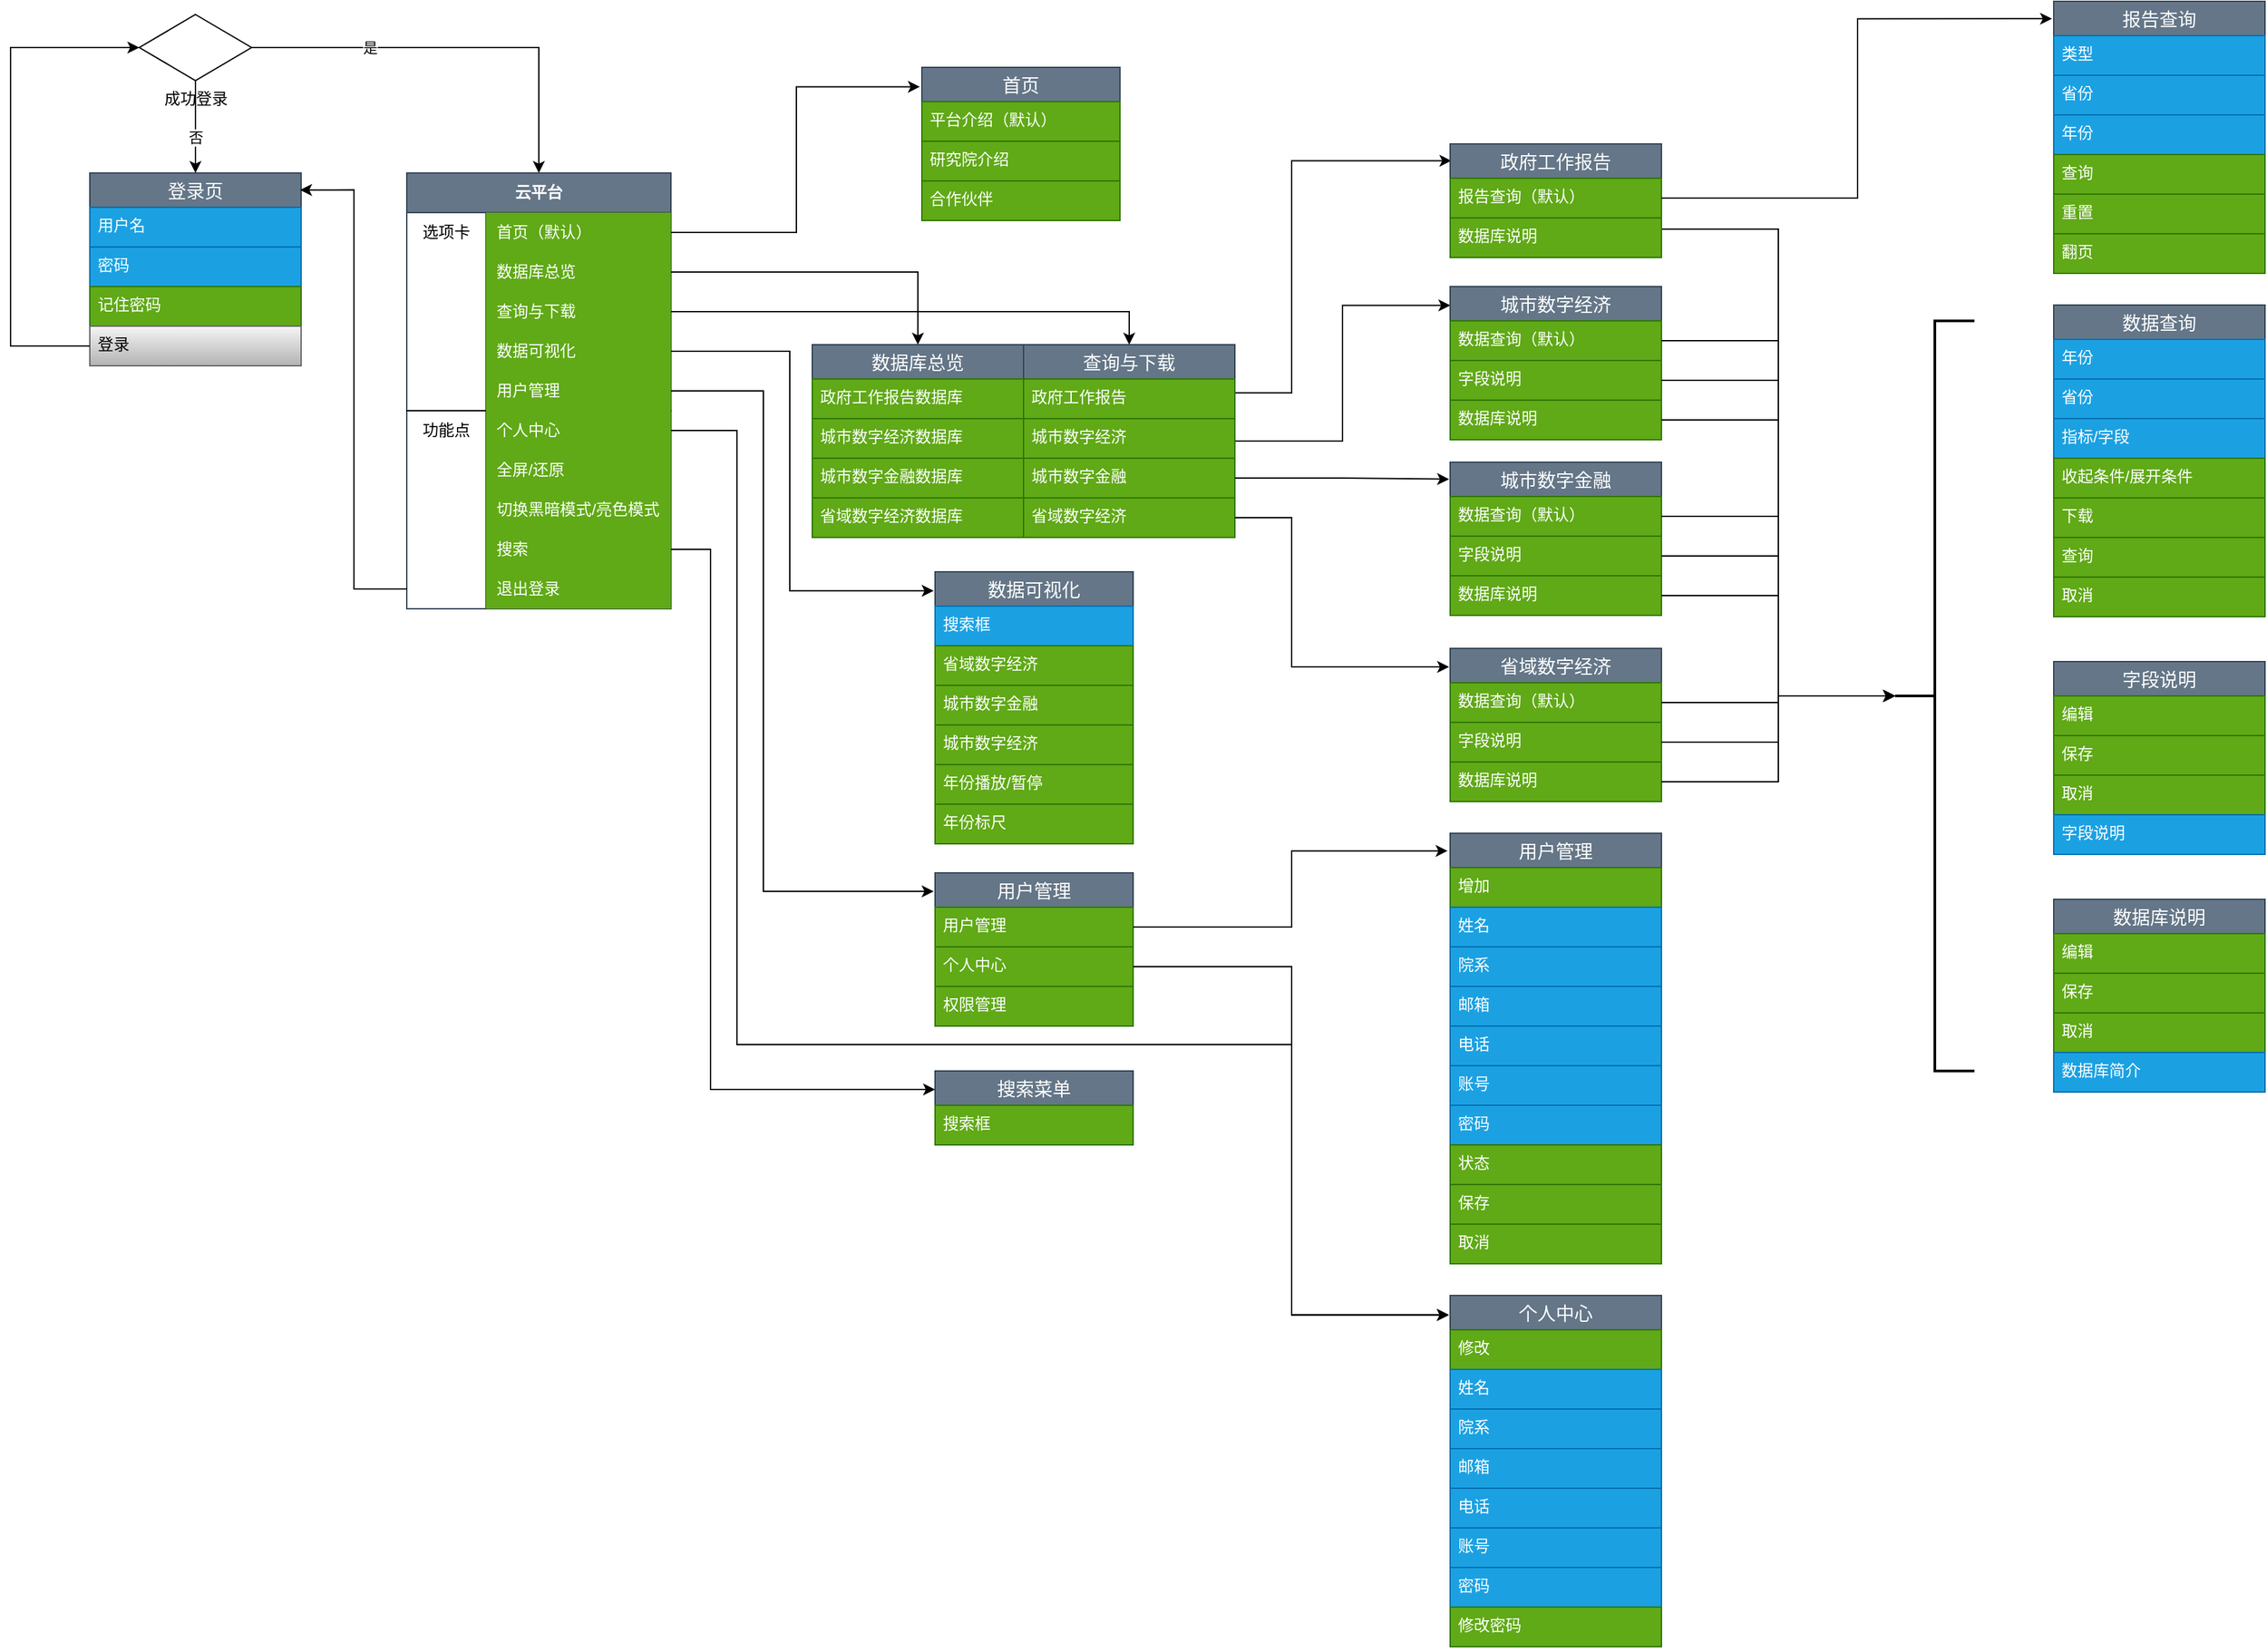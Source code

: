 <mxfile version="21.3.2" type="github">
  <diagram name="第 1 页" id="iISZ1i06i-iWEMT5HrnV">
    <mxGraphModel dx="1313" dy="745" grid="1" gridSize="10" guides="1" tooltips="1" connect="1" arrows="1" fold="1" page="1" pageScale="1" pageWidth="827" pageHeight="1169" math="0" shadow="0">
      <root>
        <mxCell id="0" />
        <mxCell id="1" parent="0" />
        <mxCell id="XsBrNHMWEvMUsBHtOvP9-17" value="登录页" style="swimlane;fontStyle=0;childLayout=stackLayout;horizontal=1;startSize=26;horizontalStack=0;resizeParent=1;resizeParentMax=0;resizeLast=0;collapsible=1;marginBottom=0;align=center;fontSize=14;fillColor=#647687;fontColor=#ffffff;strokeColor=#314354;" vertex="1" parent="1">
          <mxGeometry x="120" y="180" width="160" height="146" as="geometry" />
        </mxCell>
        <mxCell id="XsBrNHMWEvMUsBHtOvP9-18" value="用户名" style="text;strokeColor=#006EAF;fillColor=#1ba1e2;spacingLeft=4;spacingRight=4;overflow=hidden;rotatable=0;points=[[0,0.5],[1,0.5]];portConstraint=eastwest;fontSize=12;whiteSpace=wrap;html=1;fontColor=#ffffff;" vertex="1" parent="XsBrNHMWEvMUsBHtOvP9-17">
          <mxGeometry y="26" width="160" height="30" as="geometry" />
        </mxCell>
        <mxCell id="XsBrNHMWEvMUsBHtOvP9-19" value="密码" style="text;strokeColor=#006EAF;fillColor=#1ba1e2;spacingLeft=4;spacingRight=4;overflow=hidden;rotatable=0;points=[[0,0.5],[1,0.5]];portConstraint=eastwest;fontSize=12;whiteSpace=wrap;html=1;fontColor=#ffffff;" vertex="1" parent="XsBrNHMWEvMUsBHtOvP9-17">
          <mxGeometry y="56" width="160" height="30" as="geometry" />
        </mxCell>
        <mxCell id="XsBrNHMWEvMUsBHtOvP9-20" value="记住密码" style="text;strokeColor=#2D7600;fillColor=#60a917;spacingLeft=4;spacingRight=4;overflow=hidden;rotatable=0;points=[[0,0.5],[1,0.5]];portConstraint=eastwest;fontSize=12;whiteSpace=wrap;html=1;fontColor=#ffffff;" vertex="1" parent="XsBrNHMWEvMUsBHtOvP9-17">
          <mxGeometry y="86" width="160" height="30" as="geometry" />
        </mxCell>
        <mxCell id="XsBrNHMWEvMUsBHtOvP9-22" value="登录" style="text;strokeColor=#666666;fillColor=#f5f5f5;spacingLeft=4;spacingRight=4;overflow=hidden;rotatable=0;points=[[0,0.5],[1,0.5]];portConstraint=eastwest;fontSize=12;whiteSpace=wrap;html=1;gradientColor=#b3b3b3;fontColor=#000000;" vertex="1" parent="XsBrNHMWEvMUsBHtOvP9-17">
          <mxGeometry y="116" width="160" height="30" as="geometry" />
        </mxCell>
        <mxCell id="XsBrNHMWEvMUsBHtOvP9-25" style="edgeStyle=orthogonalEdgeStyle;rounded=0;orthogonalLoop=1;jettySize=auto;html=1;exitX=0.5;exitY=1;exitDx=0;exitDy=0;exitPerimeter=0;entryX=0.5;entryY=0;entryDx=0;entryDy=0;" edge="1" parent="1" source="XsBrNHMWEvMUsBHtOvP9-23" target="XsBrNHMWEvMUsBHtOvP9-17">
          <mxGeometry relative="1" as="geometry" />
        </mxCell>
        <mxCell id="XsBrNHMWEvMUsBHtOvP9-26" value="否" style="edgeLabel;html=1;align=center;verticalAlign=middle;resizable=0;points=[];" vertex="1" connectable="0" parent="XsBrNHMWEvMUsBHtOvP9-25">
          <mxGeometry x="0.233" y="2" relative="1" as="geometry">
            <mxPoint x="-2" as="offset" />
          </mxGeometry>
        </mxCell>
        <mxCell id="XsBrNHMWEvMUsBHtOvP9-28" style="edgeStyle=orthogonalEdgeStyle;rounded=0;orthogonalLoop=1;jettySize=auto;html=1;exitX=1;exitY=0.5;exitDx=0;exitDy=0;exitPerimeter=0;entryX=0.5;entryY=0;entryDx=0;entryDy=0;" edge="1" parent="1" source="XsBrNHMWEvMUsBHtOvP9-23" target="XsBrNHMWEvMUsBHtOvP9-40">
          <mxGeometry relative="1" as="geometry">
            <mxPoint x="400" y="85" as="targetPoint" />
          </mxGeometry>
        </mxCell>
        <mxCell id="XsBrNHMWEvMUsBHtOvP9-29" value="是" style="edgeLabel;html=1;align=center;verticalAlign=middle;resizable=0;points=[];" vertex="1" connectable="0" parent="XsBrNHMWEvMUsBHtOvP9-28">
          <mxGeometry x="-0.158" y="1" relative="1" as="geometry">
            <mxPoint x="-42" y="1" as="offset" />
          </mxGeometry>
        </mxCell>
        <mxCell id="XsBrNHMWEvMUsBHtOvP9-23" value="成功登录" style="points=[[0.25,0.25,0],[0.5,0,0],[0.75,0.25,0],[1,0.5,0],[0.75,0.75,0],[0.5,1,0],[0.25,0.75,0],[0,0.5,0]];shape=mxgraph.bpmn.gateway2;html=1;verticalLabelPosition=bottom;labelBackgroundColor=none;verticalAlign=top;align=center;perimeter=rhombusPerimeter;outlineConnect=0;outline=none;symbol=none;" vertex="1" parent="1">
          <mxGeometry x="157.5" y="60" width="85" height="50" as="geometry" />
        </mxCell>
        <mxCell id="XsBrNHMWEvMUsBHtOvP9-24" style="edgeStyle=orthogonalEdgeStyle;rounded=0;orthogonalLoop=1;jettySize=auto;html=1;exitX=0;exitY=0.5;exitDx=0;exitDy=0;entryX=0;entryY=0.5;entryDx=0;entryDy=0;entryPerimeter=0;" edge="1" parent="1" source="XsBrNHMWEvMUsBHtOvP9-22" target="XsBrNHMWEvMUsBHtOvP9-23">
          <mxGeometry relative="1" as="geometry">
            <Array as="points">
              <mxPoint x="60" y="311" />
              <mxPoint x="60" y="85" />
            </Array>
          </mxGeometry>
        </mxCell>
        <mxCell id="XsBrNHMWEvMUsBHtOvP9-40" value="云平台" style="shape=table;startSize=30;container=1;collapsible=1;childLayout=tableLayout;fixedRows=1;rowLines=0;fontStyle=1;align=center;resizeLast=1;html=1;whiteSpace=wrap;fillColor=#647687;fontColor=#ffffff;strokeColor=#314354;" vertex="1" parent="1">
          <mxGeometry x="360" y="180" width="200" height="330" as="geometry" />
        </mxCell>
        <mxCell id="XsBrNHMWEvMUsBHtOvP9-41" value="" style="shape=tableRow;horizontal=0;startSize=0;swimlaneHead=0;swimlaneBody=0;fillColor=none;collapsible=0;dropTarget=0;points=[[0,0.5],[1,0.5]];portConstraint=eastwest;top=0;left=0;right=0;bottom=0;html=1;" vertex="1" parent="XsBrNHMWEvMUsBHtOvP9-40">
          <mxGeometry y="30" width="200" height="30" as="geometry" />
        </mxCell>
        <mxCell id="XsBrNHMWEvMUsBHtOvP9-42" value="选项卡" style="shape=partialRectangle;connectable=0;fillColor=none;top=0;left=0;bottom=0;right=0;fontStyle=0;overflow=hidden;html=1;whiteSpace=wrap;" vertex="1" parent="XsBrNHMWEvMUsBHtOvP9-41">
          <mxGeometry width="60" height="30" as="geometry">
            <mxRectangle width="60" height="30" as="alternateBounds" />
          </mxGeometry>
        </mxCell>
        <mxCell id="XsBrNHMWEvMUsBHtOvP9-43" value="首页（默认）" style="shape=partialRectangle;connectable=0;fillColor=#60a917;top=0;left=0;bottom=0;right=0;align=left;spacingLeft=6;fontStyle=0;overflow=hidden;html=1;whiteSpace=wrap;fontColor=#ffffff;strokeColor=#2D7600;" vertex="1" parent="XsBrNHMWEvMUsBHtOvP9-41">
          <mxGeometry x="60" width="140" height="30" as="geometry">
            <mxRectangle width="140" height="30" as="alternateBounds" />
          </mxGeometry>
        </mxCell>
        <mxCell id="XsBrNHMWEvMUsBHtOvP9-56" value="" style="shape=tableRow;horizontal=0;startSize=0;swimlaneHead=0;swimlaneBody=0;fillColor=none;collapsible=0;dropTarget=0;points=[[0,0.5],[1,0.5]];portConstraint=eastwest;top=0;left=0;right=0;bottom=0;html=1;" vertex="1" parent="XsBrNHMWEvMUsBHtOvP9-40">
          <mxGeometry y="60" width="200" height="30" as="geometry" />
        </mxCell>
        <mxCell id="XsBrNHMWEvMUsBHtOvP9-57" value="" style="shape=partialRectangle;connectable=0;fillColor=none;top=0;left=0;bottom=0;right=0;fontStyle=0;overflow=hidden;html=1;whiteSpace=wrap;" vertex="1" parent="XsBrNHMWEvMUsBHtOvP9-56">
          <mxGeometry width="60" height="30" as="geometry">
            <mxRectangle width="60" height="30" as="alternateBounds" />
          </mxGeometry>
        </mxCell>
        <mxCell id="XsBrNHMWEvMUsBHtOvP9-58" value="数据库总览" style="shape=partialRectangle;connectable=0;fillColor=#60a917;top=0;left=0;bottom=0;right=0;align=left;spacingLeft=6;fontStyle=0;overflow=hidden;html=1;whiteSpace=wrap;fontColor=#ffffff;strokeColor=#2D7600;" vertex="1" parent="XsBrNHMWEvMUsBHtOvP9-56">
          <mxGeometry x="60" width="140" height="30" as="geometry">
            <mxRectangle width="140" height="30" as="alternateBounds" />
          </mxGeometry>
        </mxCell>
        <mxCell id="XsBrNHMWEvMUsBHtOvP9-59" value="" style="shape=tableRow;horizontal=0;startSize=0;swimlaneHead=0;swimlaneBody=0;fillColor=none;collapsible=0;dropTarget=0;points=[[0,0.5],[1,0.5]];portConstraint=eastwest;top=0;left=0;right=0;bottom=0;html=1;" vertex="1" parent="XsBrNHMWEvMUsBHtOvP9-40">
          <mxGeometry y="90" width="200" height="30" as="geometry" />
        </mxCell>
        <mxCell id="XsBrNHMWEvMUsBHtOvP9-60" value="" style="shape=partialRectangle;connectable=0;fillColor=none;top=0;left=0;bottom=0;right=0;fontStyle=0;overflow=hidden;html=1;whiteSpace=wrap;" vertex="1" parent="XsBrNHMWEvMUsBHtOvP9-59">
          <mxGeometry width="60" height="30" as="geometry">
            <mxRectangle width="60" height="30" as="alternateBounds" />
          </mxGeometry>
        </mxCell>
        <mxCell id="XsBrNHMWEvMUsBHtOvP9-61" value="查询与下载" style="shape=partialRectangle;connectable=0;fillColor=#60a917;top=0;left=0;bottom=0;right=0;align=left;spacingLeft=6;fontStyle=0;overflow=hidden;html=1;whiteSpace=wrap;fontColor=#ffffff;strokeColor=#2D7600;" vertex="1" parent="XsBrNHMWEvMUsBHtOvP9-59">
          <mxGeometry x="60" width="140" height="30" as="geometry">
            <mxRectangle width="140" height="30" as="alternateBounds" />
          </mxGeometry>
        </mxCell>
        <mxCell id="XsBrNHMWEvMUsBHtOvP9-72" value="" style="shape=tableRow;horizontal=0;startSize=0;swimlaneHead=0;swimlaneBody=0;fillColor=none;collapsible=0;dropTarget=0;points=[[0,0.5],[1,0.5]];portConstraint=eastwest;top=0;left=0;right=0;bottom=0;html=1;" vertex="1" parent="XsBrNHMWEvMUsBHtOvP9-40">
          <mxGeometry y="120" width="200" height="30" as="geometry" />
        </mxCell>
        <mxCell id="XsBrNHMWEvMUsBHtOvP9-73" value="" style="shape=partialRectangle;connectable=0;fillColor=none;top=0;left=0;bottom=0;right=0;fontStyle=0;overflow=hidden;html=1;whiteSpace=wrap;" vertex="1" parent="XsBrNHMWEvMUsBHtOvP9-72">
          <mxGeometry width="60" height="30" as="geometry">
            <mxRectangle width="60" height="30" as="alternateBounds" />
          </mxGeometry>
        </mxCell>
        <mxCell id="XsBrNHMWEvMUsBHtOvP9-74" value="数据可视化" style="shape=partialRectangle;connectable=0;fillColor=#60a917;top=0;left=0;bottom=0;right=0;align=left;spacingLeft=6;fontStyle=0;overflow=hidden;html=1;whiteSpace=wrap;fontColor=#ffffff;strokeColor=#2D7600;" vertex="1" parent="XsBrNHMWEvMUsBHtOvP9-72">
          <mxGeometry x="60" width="140" height="30" as="geometry">
            <mxRectangle width="140" height="30" as="alternateBounds" />
          </mxGeometry>
        </mxCell>
        <mxCell id="XsBrNHMWEvMUsBHtOvP9-44" value="" style="shape=tableRow;horizontal=0;startSize=0;swimlaneHead=0;swimlaneBody=0;fillColor=none;collapsible=0;dropTarget=0;points=[[0,0.5],[1,0.5]];portConstraint=eastwest;top=0;left=0;right=0;bottom=1;html=1;fontStyle=0" vertex="1" parent="XsBrNHMWEvMUsBHtOvP9-40">
          <mxGeometry y="150" width="200" height="30" as="geometry" />
        </mxCell>
        <mxCell id="XsBrNHMWEvMUsBHtOvP9-45" value="" style="shape=partialRectangle;connectable=0;fillColor=none;top=0;left=0;bottom=0;right=0;fontStyle=1;overflow=hidden;html=1;whiteSpace=wrap;" vertex="1" parent="XsBrNHMWEvMUsBHtOvP9-44">
          <mxGeometry width="60" height="30" as="geometry">
            <mxRectangle width="60" height="30" as="alternateBounds" />
          </mxGeometry>
        </mxCell>
        <mxCell id="XsBrNHMWEvMUsBHtOvP9-46" value="用户管理" style="shape=partialRectangle;connectable=0;fillColor=#60a917;top=0;left=0;bottom=0;right=0;align=left;spacingLeft=6;fontStyle=0;overflow=hidden;html=1;whiteSpace=wrap;fontColor=#ffffff;strokeColor=#2D7600;" vertex="1" parent="XsBrNHMWEvMUsBHtOvP9-44">
          <mxGeometry x="60" width="140" height="30" as="geometry">
            <mxRectangle width="140" height="30" as="alternateBounds" />
          </mxGeometry>
        </mxCell>
        <mxCell id="XsBrNHMWEvMUsBHtOvP9-47" value="" style="shape=tableRow;horizontal=0;startSize=0;swimlaneHead=0;swimlaneBody=0;fillColor=none;collapsible=0;dropTarget=0;points=[[0,0.5],[1,0.5]];portConstraint=eastwest;top=0;left=0;right=0;bottom=0;html=1;" vertex="1" parent="XsBrNHMWEvMUsBHtOvP9-40">
          <mxGeometry y="180" width="200" height="30" as="geometry" />
        </mxCell>
        <mxCell id="XsBrNHMWEvMUsBHtOvP9-48" value="功能点" style="shape=partialRectangle;connectable=0;fillColor=none;top=0;left=0;bottom=0;right=0;editable=1;overflow=hidden;html=1;whiteSpace=wrap;" vertex="1" parent="XsBrNHMWEvMUsBHtOvP9-47">
          <mxGeometry width="60" height="30" as="geometry">
            <mxRectangle width="60" height="30" as="alternateBounds" />
          </mxGeometry>
        </mxCell>
        <mxCell id="XsBrNHMWEvMUsBHtOvP9-49" value="个人中心" style="shape=partialRectangle;connectable=0;fillColor=#60a917;top=0;left=0;bottom=0;right=0;align=left;spacingLeft=6;overflow=hidden;html=1;whiteSpace=wrap;fontColor=#ffffff;strokeColor=#2D7600;" vertex="1" parent="XsBrNHMWEvMUsBHtOvP9-47">
          <mxGeometry x="60" width="140" height="30" as="geometry">
            <mxRectangle width="140" height="30" as="alternateBounds" />
          </mxGeometry>
        </mxCell>
        <mxCell id="XsBrNHMWEvMUsBHtOvP9-63" value="" style="shape=tableRow;horizontal=0;startSize=0;swimlaneHead=0;swimlaneBody=0;fillColor=none;collapsible=0;dropTarget=0;points=[[0,0.5],[1,0.5]];portConstraint=eastwest;top=0;left=0;right=0;bottom=0;html=1;" vertex="1" parent="XsBrNHMWEvMUsBHtOvP9-40">
          <mxGeometry y="210" width="200" height="30" as="geometry" />
        </mxCell>
        <mxCell id="XsBrNHMWEvMUsBHtOvP9-64" value="" style="shape=partialRectangle;connectable=0;fillColor=none;top=0;left=0;bottom=0;right=0;editable=1;overflow=hidden;html=1;whiteSpace=wrap;" vertex="1" parent="XsBrNHMWEvMUsBHtOvP9-63">
          <mxGeometry width="60" height="30" as="geometry">
            <mxRectangle width="60" height="30" as="alternateBounds" />
          </mxGeometry>
        </mxCell>
        <mxCell id="XsBrNHMWEvMUsBHtOvP9-65" value="全屏/还原" style="shape=partialRectangle;connectable=0;fillColor=#60a917;top=0;left=0;bottom=0;right=0;align=left;spacingLeft=6;overflow=hidden;html=1;whiteSpace=wrap;fontColor=#ffffff;strokeColor=#2D7600;" vertex="1" parent="XsBrNHMWEvMUsBHtOvP9-63">
          <mxGeometry x="60" width="140" height="30" as="geometry">
            <mxRectangle width="140" height="30" as="alternateBounds" />
          </mxGeometry>
        </mxCell>
        <mxCell id="XsBrNHMWEvMUsBHtOvP9-50" value="" style="shape=tableRow;horizontal=0;startSize=0;swimlaneHead=0;swimlaneBody=0;fillColor=none;collapsible=0;dropTarget=0;points=[[0,0.5],[1,0.5]];portConstraint=eastwest;top=0;left=0;right=0;bottom=0;html=1;" vertex="1" parent="XsBrNHMWEvMUsBHtOvP9-40">
          <mxGeometry y="240" width="200" height="30" as="geometry" />
        </mxCell>
        <mxCell id="XsBrNHMWEvMUsBHtOvP9-51" value="" style="shape=partialRectangle;connectable=0;fillColor=none;top=0;left=0;bottom=0;right=0;editable=1;overflow=hidden;html=1;whiteSpace=wrap;" vertex="1" parent="XsBrNHMWEvMUsBHtOvP9-50">
          <mxGeometry width="60" height="30" as="geometry">
            <mxRectangle width="60" height="30" as="alternateBounds" />
          </mxGeometry>
        </mxCell>
        <mxCell id="XsBrNHMWEvMUsBHtOvP9-52" value="切换黑暗模式/亮色模式" style="shape=partialRectangle;connectable=0;fillColor=#60a917;top=0;left=0;bottom=0;right=0;align=left;spacingLeft=6;overflow=hidden;html=1;whiteSpace=wrap;fontColor=#ffffff;strokeColor=#2D7600;" vertex="1" parent="XsBrNHMWEvMUsBHtOvP9-50">
          <mxGeometry x="60" width="140" height="30" as="geometry">
            <mxRectangle width="140" height="30" as="alternateBounds" />
          </mxGeometry>
        </mxCell>
        <mxCell id="XsBrNHMWEvMUsBHtOvP9-66" value="" style="shape=tableRow;horizontal=0;startSize=0;swimlaneHead=0;swimlaneBody=0;fillColor=none;collapsible=0;dropTarget=0;points=[[0,0.5],[1,0.5]];portConstraint=eastwest;top=0;left=0;right=0;bottom=0;html=1;" vertex="1" parent="XsBrNHMWEvMUsBHtOvP9-40">
          <mxGeometry y="270" width="200" height="30" as="geometry" />
        </mxCell>
        <mxCell id="XsBrNHMWEvMUsBHtOvP9-67" value="" style="shape=partialRectangle;connectable=0;fillColor=none;top=0;left=0;bottom=0;right=0;editable=1;overflow=hidden;html=1;whiteSpace=wrap;" vertex="1" parent="XsBrNHMWEvMUsBHtOvP9-66">
          <mxGeometry width="60" height="30" as="geometry">
            <mxRectangle width="60" height="30" as="alternateBounds" />
          </mxGeometry>
        </mxCell>
        <mxCell id="XsBrNHMWEvMUsBHtOvP9-68" value="搜索" style="shape=partialRectangle;connectable=0;fillColor=#60a917;top=0;left=0;bottom=0;right=0;align=left;spacingLeft=6;overflow=hidden;html=1;whiteSpace=wrap;fontColor=#ffffff;strokeColor=#2D7600;" vertex="1" parent="XsBrNHMWEvMUsBHtOvP9-66">
          <mxGeometry x="60" width="140" height="30" as="geometry">
            <mxRectangle width="140" height="30" as="alternateBounds" />
          </mxGeometry>
        </mxCell>
        <mxCell id="XsBrNHMWEvMUsBHtOvP9-69" value="" style="shape=tableRow;horizontal=0;startSize=0;swimlaneHead=0;swimlaneBody=0;fillColor=none;collapsible=0;dropTarget=0;points=[[0,0.5],[1,0.5]];portConstraint=eastwest;top=0;left=0;right=0;bottom=0;html=1;" vertex="1" parent="XsBrNHMWEvMUsBHtOvP9-40">
          <mxGeometry y="300" width="200" height="30" as="geometry" />
        </mxCell>
        <mxCell id="XsBrNHMWEvMUsBHtOvP9-70" value="" style="shape=partialRectangle;connectable=0;fillColor=none;top=0;left=0;bottom=0;right=0;editable=1;overflow=hidden;html=1;whiteSpace=wrap;" vertex="1" parent="XsBrNHMWEvMUsBHtOvP9-69">
          <mxGeometry width="60" height="30" as="geometry">
            <mxRectangle width="60" height="30" as="alternateBounds" />
          </mxGeometry>
        </mxCell>
        <mxCell id="XsBrNHMWEvMUsBHtOvP9-71" value="退出登录" style="shape=partialRectangle;connectable=0;fillColor=#60a917;top=0;left=0;bottom=0;right=0;align=left;spacingLeft=6;overflow=hidden;html=1;whiteSpace=wrap;fontColor=#ffffff;strokeColor=#2D7600;" vertex="1" parent="XsBrNHMWEvMUsBHtOvP9-69">
          <mxGeometry x="60" width="140" height="30" as="geometry">
            <mxRectangle width="140" height="30" as="alternateBounds" />
          </mxGeometry>
        </mxCell>
        <mxCell id="XsBrNHMWEvMUsBHtOvP9-75" value="首页" style="swimlane;fontStyle=0;childLayout=stackLayout;horizontal=1;startSize=26;horizontalStack=0;resizeParent=1;resizeParentMax=0;resizeLast=0;collapsible=1;marginBottom=0;align=center;fontSize=14;fillColor=#647687;fontColor=#ffffff;strokeColor=#314354;" vertex="1" parent="1">
          <mxGeometry x="750" y="100" width="150" height="116" as="geometry" />
        </mxCell>
        <mxCell id="XsBrNHMWEvMUsBHtOvP9-76" value="平台介绍（默认）" style="text;strokeColor=#2D7600;fillColor=#60a917;spacingLeft=4;spacingRight=4;overflow=hidden;rotatable=0;points=[[0,0.5],[1,0.5]];portConstraint=eastwest;fontSize=12;whiteSpace=wrap;html=1;fontColor=#ffffff;" vertex="1" parent="XsBrNHMWEvMUsBHtOvP9-75">
          <mxGeometry y="26" width="150" height="30" as="geometry" />
        </mxCell>
        <mxCell id="XsBrNHMWEvMUsBHtOvP9-77" value="研究院介绍" style="text;strokeColor=#2D7600;fillColor=#60a917;spacingLeft=4;spacingRight=4;overflow=hidden;rotatable=0;points=[[0,0.5],[1,0.5]];portConstraint=eastwest;fontSize=12;whiteSpace=wrap;html=1;fontColor=#ffffff;" vertex="1" parent="XsBrNHMWEvMUsBHtOvP9-75">
          <mxGeometry y="56" width="150" height="30" as="geometry" />
        </mxCell>
        <mxCell id="XsBrNHMWEvMUsBHtOvP9-78" value="合作伙伴" style="text;strokeColor=#2D7600;fillColor=#60a917;spacingLeft=4;spacingRight=4;overflow=hidden;rotatable=0;points=[[0,0.5],[1,0.5]];portConstraint=eastwest;fontSize=12;whiteSpace=wrap;html=1;fontColor=#ffffff;" vertex="1" parent="XsBrNHMWEvMUsBHtOvP9-75">
          <mxGeometry y="86" width="150" height="30" as="geometry" />
        </mxCell>
        <mxCell id="XsBrNHMWEvMUsBHtOvP9-83" style="edgeStyle=orthogonalEdgeStyle;rounded=0;orthogonalLoop=1;jettySize=auto;html=1;exitX=1;exitY=0.5;exitDx=0;exitDy=0;entryX=-0.01;entryY=0.127;entryDx=0;entryDy=0;entryPerimeter=0;" edge="1" parent="1" source="XsBrNHMWEvMUsBHtOvP9-41" target="XsBrNHMWEvMUsBHtOvP9-75">
          <mxGeometry relative="1" as="geometry">
            <mxPoint x="730" y="120" as="targetPoint" />
          </mxGeometry>
        </mxCell>
        <mxCell id="XsBrNHMWEvMUsBHtOvP9-84" value="数据库总览" style="swimlane;fontStyle=0;childLayout=stackLayout;horizontal=1;startSize=26;horizontalStack=0;resizeParent=1;resizeParentMax=0;resizeLast=0;collapsible=1;marginBottom=0;align=center;fontSize=14;fillColor=#647687;fontColor=#ffffff;strokeColor=#314354;" vertex="1" parent="1">
          <mxGeometry x="667" y="310" width="160" height="146" as="geometry" />
        </mxCell>
        <mxCell id="XsBrNHMWEvMUsBHtOvP9-86" value="政府工作报告数据库" style="text;strokeColor=#2D7600;fillColor=#60a917;spacingLeft=4;spacingRight=4;overflow=hidden;rotatable=0;points=[[0,0.5],[1,0.5]];portConstraint=eastwest;fontSize=12;whiteSpace=wrap;html=1;fontColor=#ffffff;" vertex="1" parent="XsBrNHMWEvMUsBHtOvP9-84">
          <mxGeometry y="26" width="160" height="30" as="geometry" />
        </mxCell>
        <mxCell id="XsBrNHMWEvMUsBHtOvP9-90" value="城市数字经济数据库" style="text;strokeColor=#2D7600;fillColor=#60a917;spacingLeft=4;spacingRight=4;overflow=hidden;rotatable=0;points=[[0,0.5],[1,0.5]];portConstraint=eastwest;fontSize=12;whiteSpace=wrap;html=1;fontColor=#ffffff;" vertex="1" parent="XsBrNHMWEvMUsBHtOvP9-84">
          <mxGeometry y="56" width="160" height="30" as="geometry" />
        </mxCell>
        <mxCell id="XsBrNHMWEvMUsBHtOvP9-89" value="城市数字金融数据库" style="text;strokeColor=#2D7600;fillColor=#60a917;spacingLeft=4;spacingRight=4;overflow=hidden;rotatable=0;points=[[0,0.5],[1,0.5]];portConstraint=eastwest;fontSize=12;whiteSpace=wrap;html=1;fontColor=#ffffff;" vertex="1" parent="XsBrNHMWEvMUsBHtOvP9-84">
          <mxGeometry y="86" width="160" height="30" as="geometry" />
        </mxCell>
        <mxCell id="XsBrNHMWEvMUsBHtOvP9-195" value="省域数字经济数据库" style="text;strokeColor=#2D7600;fillColor=#60a917;spacingLeft=4;spacingRight=4;overflow=hidden;rotatable=0;points=[[0,0.5],[1,0.5]];portConstraint=eastwest;fontSize=12;whiteSpace=wrap;html=1;fontColor=#ffffff;" vertex="1" parent="XsBrNHMWEvMUsBHtOvP9-84">
          <mxGeometry y="116" width="160" height="30" as="geometry" />
        </mxCell>
        <mxCell id="XsBrNHMWEvMUsBHtOvP9-198" style="edgeStyle=orthogonalEdgeStyle;rounded=0;orthogonalLoop=1;jettySize=auto;html=1;exitX=1;exitY=0.5;exitDx=0;exitDy=0;entryX=0.001;entryY=0.123;entryDx=0;entryDy=0;entryPerimeter=0;" edge="1" parent="1" source="XsBrNHMWEvMUsBHtOvP9-91" target="XsBrNHMWEvMUsBHtOvP9-103">
          <mxGeometry relative="1" as="geometry" />
        </mxCell>
        <mxCell id="XsBrNHMWEvMUsBHtOvP9-208" style="edgeStyle=orthogonalEdgeStyle;rounded=0;orthogonalLoop=1;jettySize=auto;html=1;exitX=1;exitY=0.25;exitDx=0;exitDy=0;entryX=0.006;entryY=0.148;entryDx=0;entryDy=0;entryPerimeter=0;" edge="1" parent="1" source="XsBrNHMWEvMUsBHtOvP9-91" target="XsBrNHMWEvMUsBHtOvP9-108">
          <mxGeometry relative="1" as="geometry">
            <Array as="points">
              <mxPoint x="1030" y="346" />
              <mxPoint x="1030" y="171" />
            </Array>
          </mxGeometry>
        </mxCell>
        <mxCell id="XsBrNHMWEvMUsBHtOvP9-91" value="查询与下载" style="swimlane;fontStyle=0;childLayout=stackLayout;horizontal=1;startSize=26;horizontalStack=0;resizeParent=1;resizeParentMax=0;resizeLast=0;collapsible=1;marginBottom=0;align=center;fontSize=14;fillColor=#647687;fontColor=#ffffff;strokeColor=#314354;" vertex="1" parent="1">
          <mxGeometry x="827" y="310" width="160" height="146" as="geometry" />
        </mxCell>
        <mxCell id="XsBrNHMWEvMUsBHtOvP9-92" value="政府工作报告" style="text;strokeColor=#2D7600;fillColor=#60a917;spacingLeft=4;spacingRight=4;overflow=hidden;rotatable=0;points=[[0,0.5],[1,0.5]];portConstraint=eastwest;fontSize=12;whiteSpace=wrap;html=1;fontColor=#ffffff;" vertex="1" parent="XsBrNHMWEvMUsBHtOvP9-91">
          <mxGeometry y="26" width="160" height="30" as="geometry" />
        </mxCell>
        <mxCell id="XsBrNHMWEvMUsBHtOvP9-93" value="城市数字经济" style="text;strokeColor=#2D7600;fillColor=#60a917;spacingLeft=4;spacingRight=4;overflow=hidden;rotatable=0;points=[[0,0.5],[1,0.5]];portConstraint=eastwest;fontSize=12;whiteSpace=wrap;html=1;fontColor=#ffffff;" vertex="1" parent="XsBrNHMWEvMUsBHtOvP9-91">
          <mxGeometry y="56" width="160" height="30" as="geometry" />
        </mxCell>
        <mxCell id="XsBrNHMWEvMUsBHtOvP9-94" value="城市数字金融" style="text;strokeColor=#2D7600;fillColor=#60a917;spacingLeft=4;spacingRight=4;overflow=hidden;rotatable=0;points=[[0,0.5],[1,0.5]];portConstraint=eastwest;fontSize=12;whiteSpace=wrap;html=1;fontColor=#ffffff;" vertex="1" parent="XsBrNHMWEvMUsBHtOvP9-91">
          <mxGeometry y="86" width="160" height="30" as="geometry" />
        </mxCell>
        <mxCell id="XsBrNHMWEvMUsBHtOvP9-95" value="省域数字经济" style="text;strokeColor=#2D7600;fillColor=#60a917;spacingLeft=4;spacingRight=4;overflow=hidden;rotatable=0;points=[[0,0.5],[1,0.5]];portConstraint=eastwest;fontSize=12;whiteSpace=wrap;html=1;fontColor=#ffffff;" vertex="1" parent="XsBrNHMWEvMUsBHtOvP9-91">
          <mxGeometry y="116" width="160" height="30" as="geometry" />
        </mxCell>
        <mxCell id="XsBrNHMWEvMUsBHtOvP9-103" value="城市数字经济" style="swimlane;fontStyle=0;childLayout=stackLayout;horizontal=1;startSize=26;horizontalStack=0;resizeParent=1;resizeParentMax=0;resizeLast=0;collapsible=1;marginBottom=0;align=center;fontSize=14;fillColor=#647687;fontColor=#ffffff;strokeColor=#314354;" vertex="1" parent="1">
          <mxGeometry x="1150" y="266" width="160" height="116" as="geometry" />
        </mxCell>
        <mxCell id="XsBrNHMWEvMUsBHtOvP9-104" value="数据查询（默认）" style="text;strokeColor=#2D7600;fillColor=#60a917;spacingLeft=4;spacingRight=4;overflow=hidden;rotatable=0;points=[[0,0.5],[1,0.5]];portConstraint=eastwest;fontSize=12;whiteSpace=wrap;html=1;fontColor=#ffffff;" vertex="1" parent="XsBrNHMWEvMUsBHtOvP9-103">
          <mxGeometry y="26" width="160" height="30" as="geometry" />
        </mxCell>
        <mxCell id="XsBrNHMWEvMUsBHtOvP9-105" value="字段说明" style="text;strokeColor=#2D7600;fillColor=#60a917;spacingLeft=4;spacingRight=4;overflow=hidden;rotatable=0;points=[[0,0.5],[1,0.5]];portConstraint=eastwest;fontSize=12;whiteSpace=wrap;html=1;fontColor=#ffffff;" vertex="1" parent="XsBrNHMWEvMUsBHtOvP9-103">
          <mxGeometry y="56" width="160" height="30" as="geometry" />
        </mxCell>
        <mxCell id="XsBrNHMWEvMUsBHtOvP9-106" value="数据库说明" style="text;strokeColor=#2D7600;fillColor=#60a917;spacingLeft=4;spacingRight=4;overflow=hidden;rotatable=0;points=[[0,0.5],[1,0.5]];portConstraint=eastwest;fontSize=12;whiteSpace=wrap;html=1;fontColor=#ffffff;" vertex="1" parent="XsBrNHMWEvMUsBHtOvP9-103">
          <mxGeometry y="86" width="160" height="30" as="geometry" />
        </mxCell>
        <mxCell id="XsBrNHMWEvMUsBHtOvP9-206" style="edgeStyle=orthogonalEdgeStyle;rounded=0;orthogonalLoop=1;jettySize=auto;html=1;exitX=1;exitY=0.75;exitDx=0;exitDy=0;entryX=0;entryY=0.5;entryDx=0;entryDy=0;entryPerimeter=0;" edge="1" parent="1" source="XsBrNHMWEvMUsBHtOvP9-108" target="XsBrNHMWEvMUsBHtOvP9-153">
          <mxGeometry relative="1" as="geometry" />
        </mxCell>
        <mxCell id="XsBrNHMWEvMUsBHtOvP9-108" value="政府工作报告" style="swimlane;fontStyle=0;childLayout=stackLayout;horizontal=1;startSize=26;horizontalStack=0;resizeParent=1;resizeParentMax=0;resizeLast=0;collapsible=1;marginBottom=0;align=center;fontSize=14;fillColor=#647687;fontColor=#ffffff;strokeColor=#314354;" vertex="1" parent="1">
          <mxGeometry x="1150" y="158" width="160" height="86" as="geometry" />
        </mxCell>
        <mxCell id="XsBrNHMWEvMUsBHtOvP9-109" value="报告查询（默认）" style="text;strokeColor=#2D7600;fillColor=#60a917;spacingLeft=4;spacingRight=4;overflow=hidden;rotatable=0;points=[[0,0.5],[1,0.5]];portConstraint=eastwest;fontSize=12;whiteSpace=wrap;html=1;fontColor=#ffffff;" vertex="1" parent="XsBrNHMWEvMUsBHtOvP9-108">
          <mxGeometry y="26" width="160" height="30" as="geometry" />
        </mxCell>
        <mxCell id="XsBrNHMWEvMUsBHtOvP9-110" value="数据库说明" style="text;strokeColor=#2D7600;fillColor=#60a917;spacingLeft=4;spacingRight=4;overflow=hidden;rotatable=0;points=[[0,0.5],[1,0.5]];portConstraint=eastwest;fontSize=12;whiteSpace=wrap;html=1;fontColor=#ffffff;" vertex="1" parent="XsBrNHMWEvMUsBHtOvP9-108">
          <mxGeometry y="56" width="160" height="30" as="geometry" />
        </mxCell>
        <mxCell id="XsBrNHMWEvMUsBHtOvP9-126" value="数据查询" style="swimlane;fontStyle=0;childLayout=stackLayout;horizontal=1;startSize=26;horizontalStack=0;resizeParent=1;resizeParentMax=0;resizeLast=0;collapsible=1;marginBottom=0;align=center;fontSize=14;fillColor=#647687;fontColor=#ffffff;strokeColor=#314354;" vertex="1" parent="1">
          <mxGeometry x="1607" y="280" width="160" height="236" as="geometry" />
        </mxCell>
        <mxCell id="XsBrNHMWEvMUsBHtOvP9-127" value="年份" style="text;strokeColor=#006EAF;fillColor=#1ba1e2;spacingLeft=4;spacingRight=4;overflow=hidden;rotatable=0;points=[[0,0.5],[1,0.5]];portConstraint=eastwest;fontSize=12;whiteSpace=wrap;html=1;fontColor=#ffffff;" vertex="1" parent="XsBrNHMWEvMUsBHtOvP9-126">
          <mxGeometry y="26" width="160" height="30" as="geometry" />
        </mxCell>
        <mxCell id="XsBrNHMWEvMUsBHtOvP9-128" value="省份" style="text;strokeColor=#006EAF;fillColor=#1ba1e2;spacingLeft=4;spacingRight=4;overflow=hidden;rotatable=0;points=[[0,0.5],[1,0.5]];portConstraint=eastwest;fontSize=12;whiteSpace=wrap;html=1;fontColor=#ffffff;" vertex="1" parent="XsBrNHMWEvMUsBHtOvP9-126">
          <mxGeometry y="56" width="160" height="30" as="geometry" />
        </mxCell>
        <mxCell id="XsBrNHMWEvMUsBHtOvP9-129" value="指标/字段" style="text;strokeColor=#006EAF;fillColor=#1ba1e2;spacingLeft=4;spacingRight=4;overflow=hidden;rotatable=0;points=[[0,0.5],[1,0.5]];portConstraint=eastwest;fontSize=12;whiteSpace=wrap;html=1;fontColor=#ffffff;" vertex="1" parent="XsBrNHMWEvMUsBHtOvP9-126">
          <mxGeometry y="86" width="160" height="30" as="geometry" />
        </mxCell>
        <mxCell id="XsBrNHMWEvMUsBHtOvP9-133" value="收起条件/展开条件" style="text;strokeColor=#2D7600;fillColor=#60a917;spacingLeft=4;spacingRight=4;overflow=hidden;rotatable=0;points=[[0,0.5],[1,0.5]];portConstraint=eastwest;fontSize=12;whiteSpace=wrap;html=1;fontColor=#ffffff;" vertex="1" parent="XsBrNHMWEvMUsBHtOvP9-126">
          <mxGeometry y="116" width="160" height="30" as="geometry" />
        </mxCell>
        <mxCell id="XsBrNHMWEvMUsBHtOvP9-132" value="下载" style="text;strokeColor=#2D7600;fillColor=#60a917;spacingLeft=4;spacingRight=4;overflow=hidden;rotatable=0;points=[[0,0.5],[1,0.5]];portConstraint=eastwest;fontSize=12;whiteSpace=wrap;html=1;fontColor=#ffffff;" vertex="1" parent="XsBrNHMWEvMUsBHtOvP9-126">
          <mxGeometry y="146" width="160" height="30" as="geometry" />
        </mxCell>
        <mxCell id="XsBrNHMWEvMUsBHtOvP9-131" value="查询" style="text;strokeColor=#2D7600;fillColor=#60a917;spacingLeft=4;spacingRight=4;overflow=hidden;rotatable=0;points=[[0,0.5],[1,0.5]];portConstraint=eastwest;fontSize=12;whiteSpace=wrap;html=1;fontColor=#ffffff;" vertex="1" parent="XsBrNHMWEvMUsBHtOvP9-126">
          <mxGeometry y="176" width="160" height="30" as="geometry" />
        </mxCell>
        <mxCell id="XsBrNHMWEvMUsBHtOvP9-130" value="取消" style="text;strokeColor=#2D7600;fillColor=#60a917;spacingLeft=4;spacingRight=4;overflow=hidden;rotatable=0;points=[[0,0.5],[1,0.5]];portConstraint=eastwest;fontSize=12;whiteSpace=wrap;html=1;fontColor=#ffffff;" vertex="1" parent="XsBrNHMWEvMUsBHtOvP9-126">
          <mxGeometry y="206" width="160" height="30" as="geometry" />
        </mxCell>
        <mxCell id="XsBrNHMWEvMUsBHtOvP9-135" value="字段说明" style="swimlane;fontStyle=0;childLayout=stackLayout;horizontal=1;startSize=26;horizontalStack=0;resizeParent=1;resizeParentMax=0;resizeLast=0;collapsible=1;marginBottom=0;align=center;fontSize=14;fillColor=#647687;fontColor=#ffffff;strokeColor=#314354;" vertex="1" parent="1">
          <mxGeometry x="1607" y="550" width="160" height="146" as="geometry" />
        </mxCell>
        <mxCell id="XsBrNHMWEvMUsBHtOvP9-136" value="编辑" style="text;strokeColor=#2D7600;fillColor=#60a917;spacingLeft=4;spacingRight=4;overflow=hidden;rotatable=0;points=[[0,0.5],[1,0.5]];portConstraint=eastwest;fontSize=12;whiteSpace=wrap;html=1;fontColor=#ffffff;" vertex="1" parent="XsBrNHMWEvMUsBHtOvP9-135">
          <mxGeometry y="26" width="160" height="30" as="geometry" />
        </mxCell>
        <mxCell id="XsBrNHMWEvMUsBHtOvP9-143" value="保存" style="text;strokeColor=#2D7600;fillColor=#60a917;spacingLeft=4;spacingRight=4;overflow=hidden;rotatable=0;points=[[0,0.5],[1,0.5]];portConstraint=eastwest;fontSize=12;whiteSpace=wrap;html=1;fontColor=#ffffff;" vertex="1" parent="XsBrNHMWEvMUsBHtOvP9-135">
          <mxGeometry y="56" width="160" height="30" as="geometry" />
        </mxCell>
        <mxCell id="XsBrNHMWEvMUsBHtOvP9-144" value="取消" style="text;strokeColor=#2D7600;fillColor=#60a917;spacingLeft=4;spacingRight=4;overflow=hidden;rotatable=0;points=[[0,0.5],[1,0.5]];portConstraint=eastwest;fontSize=12;whiteSpace=wrap;html=1;fontColor=#ffffff;" vertex="1" parent="XsBrNHMWEvMUsBHtOvP9-135">
          <mxGeometry y="86" width="160" height="30" as="geometry" />
        </mxCell>
        <mxCell id="XsBrNHMWEvMUsBHtOvP9-137" value="字段说明" style="text;strokeColor=#006EAF;fillColor=#1ba1e2;spacingLeft=4;spacingRight=4;overflow=hidden;rotatable=0;points=[[0,0.5],[1,0.5]];portConstraint=eastwest;fontSize=12;whiteSpace=wrap;html=1;fontColor=#ffffff;" vertex="1" parent="XsBrNHMWEvMUsBHtOvP9-135">
          <mxGeometry y="116" width="160" height="30" as="geometry" />
        </mxCell>
        <mxCell id="XsBrNHMWEvMUsBHtOvP9-145" value="数据库说明" style="swimlane;fontStyle=0;childLayout=stackLayout;horizontal=1;startSize=26;horizontalStack=0;resizeParent=1;resizeParentMax=0;resizeLast=0;collapsible=1;marginBottom=0;align=center;fontSize=14;fillColor=#647687;fontColor=#ffffff;strokeColor=#314354;" vertex="1" parent="1">
          <mxGeometry x="1607" y="730" width="160" height="146" as="geometry" />
        </mxCell>
        <mxCell id="XsBrNHMWEvMUsBHtOvP9-146" value="编辑" style="text;strokeColor=#2D7600;fillColor=#60a917;spacingLeft=4;spacingRight=4;overflow=hidden;rotatable=0;points=[[0,0.5],[1,0.5]];portConstraint=eastwest;fontSize=12;whiteSpace=wrap;html=1;fontColor=#ffffff;" vertex="1" parent="XsBrNHMWEvMUsBHtOvP9-145">
          <mxGeometry y="26" width="160" height="30" as="geometry" />
        </mxCell>
        <mxCell id="XsBrNHMWEvMUsBHtOvP9-147" value="保存" style="text;strokeColor=#2D7600;fillColor=#60a917;spacingLeft=4;spacingRight=4;overflow=hidden;rotatable=0;points=[[0,0.5],[1,0.5]];portConstraint=eastwest;fontSize=12;whiteSpace=wrap;html=1;fontColor=#ffffff;" vertex="1" parent="XsBrNHMWEvMUsBHtOvP9-145">
          <mxGeometry y="56" width="160" height="30" as="geometry" />
        </mxCell>
        <mxCell id="XsBrNHMWEvMUsBHtOvP9-148" value="取消" style="text;strokeColor=#2D7600;fillColor=#60a917;spacingLeft=4;spacingRight=4;overflow=hidden;rotatable=0;points=[[0,0.5],[1,0.5]];portConstraint=eastwest;fontSize=12;whiteSpace=wrap;html=1;fontColor=#ffffff;" vertex="1" parent="XsBrNHMWEvMUsBHtOvP9-145">
          <mxGeometry y="86" width="160" height="30" as="geometry" />
        </mxCell>
        <mxCell id="XsBrNHMWEvMUsBHtOvP9-149" value="数据库简介" style="text;strokeColor=#006EAF;fillColor=#1ba1e2;spacingLeft=4;spacingRight=4;overflow=hidden;rotatable=0;points=[[0,0.5],[1,0.5]];portConstraint=eastwest;fontSize=12;whiteSpace=wrap;html=1;fontColor=#ffffff;" vertex="1" parent="XsBrNHMWEvMUsBHtOvP9-145">
          <mxGeometry y="116" width="160" height="30" as="geometry" />
        </mxCell>
        <mxCell id="XsBrNHMWEvMUsBHtOvP9-153" value="" style="strokeWidth=2;html=1;shape=mxgraph.flowchart.annotation_2;align=left;labelPosition=right;pointerEvents=1;" vertex="1" parent="1">
          <mxGeometry x="1487" y="292" width="60" height="568" as="geometry" />
        </mxCell>
        <mxCell id="XsBrNHMWEvMUsBHtOvP9-154" style="edgeStyle=orthogonalEdgeStyle;rounded=0;orthogonalLoop=1;jettySize=auto;html=1;exitX=1;exitY=0.5;exitDx=0;exitDy=0;entryX=0;entryY=0.5;entryDx=0;entryDy=0;entryPerimeter=0;" edge="1" parent="1" source="XsBrNHMWEvMUsBHtOvP9-104" target="XsBrNHMWEvMUsBHtOvP9-153">
          <mxGeometry relative="1" as="geometry" />
        </mxCell>
        <mxCell id="XsBrNHMWEvMUsBHtOvP9-155" style="edgeStyle=orthogonalEdgeStyle;rounded=0;orthogonalLoop=1;jettySize=auto;html=1;exitX=1;exitY=0.5;exitDx=0;exitDy=0;entryX=0;entryY=0.5;entryDx=0;entryDy=0;entryPerimeter=0;" edge="1" parent="1" source="XsBrNHMWEvMUsBHtOvP9-105" target="XsBrNHMWEvMUsBHtOvP9-153">
          <mxGeometry relative="1" as="geometry">
            <mxPoint x="1540" y="752" as="targetPoint" />
          </mxGeometry>
        </mxCell>
        <mxCell id="XsBrNHMWEvMUsBHtOvP9-156" style="edgeStyle=orthogonalEdgeStyle;rounded=0;orthogonalLoop=1;jettySize=auto;html=1;exitX=1;exitY=0.5;exitDx=0;exitDy=0;entryX=0;entryY=0.5;entryDx=0;entryDy=0;entryPerimeter=0;" edge="1" parent="1" source="XsBrNHMWEvMUsBHtOvP9-106" target="XsBrNHMWEvMUsBHtOvP9-153">
          <mxGeometry relative="1" as="geometry" />
        </mxCell>
        <mxCell id="XsBrNHMWEvMUsBHtOvP9-159" style="edgeStyle=orthogonalEdgeStyle;rounded=0;orthogonalLoop=1;jettySize=auto;html=1;exitX=1;exitY=0.5;exitDx=0;exitDy=0;entryX=0.5;entryY=0;entryDx=0;entryDy=0;" edge="1" parent="1" source="XsBrNHMWEvMUsBHtOvP9-56" target="XsBrNHMWEvMUsBHtOvP9-84">
          <mxGeometry relative="1" as="geometry" />
        </mxCell>
        <mxCell id="XsBrNHMWEvMUsBHtOvP9-160" style="edgeStyle=orthogonalEdgeStyle;rounded=0;orthogonalLoop=1;jettySize=auto;html=1;exitX=1;exitY=0.5;exitDx=0;exitDy=0;entryX=0.5;entryY=0;entryDx=0;entryDy=0;" edge="1" parent="1" source="XsBrNHMWEvMUsBHtOvP9-59" target="XsBrNHMWEvMUsBHtOvP9-91">
          <mxGeometry relative="1" as="geometry" />
        </mxCell>
        <mxCell id="XsBrNHMWEvMUsBHtOvP9-165" value="城市数字金融" style="swimlane;fontStyle=0;childLayout=stackLayout;horizontal=1;startSize=26;horizontalStack=0;resizeParent=1;resizeParentMax=0;resizeLast=0;collapsible=1;marginBottom=0;align=center;fontSize=14;fillColor=#647687;fontColor=#ffffff;strokeColor=#314354;" vertex="1" parent="1">
          <mxGeometry x="1150" y="399" width="160" height="116" as="geometry" />
        </mxCell>
        <mxCell id="XsBrNHMWEvMUsBHtOvP9-166" value="数据查询（默认）" style="text;strokeColor=#2D7600;fillColor=#60a917;spacingLeft=4;spacingRight=4;overflow=hidden;rotatable=0;points=[[0,0.5],[1,0.5]];portConstraint=eastwest;fontSize=12;whiteSpace=wrap;html=1;fontColor=#ffffff;" vertex="1" parent="XsBrNHMWEvMUsBHtOvP9-165">
          <mxGeometry y="26" width="160" height="30" as="geometry" />
        </mxCell>
        <mxCell id="XsBrNHMWEvMUsBHtOvP9-167" value="字段说明" style="text;strokeColor=#2D7600;fillColor=#60a917;spacingLeft=4;spacingRight=4;overflow=hidden;rotatable=0;points=[[0,0.5],[1,0.5]];portConstraint=eastwest;fontSize=12;whiteSpace=wrap;html=1;fontColor=#ffffff;" vertex="1" parent="XsBrNHMWEvMUsBHtOvP9-165">
          <mxGeometry y="56" width="160" height="30" as="geometry" />
        </mxCell>
        <mxCell id="XsBrNHMWEvMUsBHtOvP9-168" value="数据库说明" style="text;strokeColor=#2D7600;fillColor=#60a917;spacingLeft=4;spacingRight=4;overflow=hidden;rotatable=0;points=[[0,0.5],[1,0.5]];portConstraint=eastwest;fontSize=12;whiteSpace=wrap;html=1;fontColor=#ffffff;" vertex="1" parent="XsBrNHMWEvMUsBHtOvP9-165">
          <mxGeometry y="86" width="160" height="30" as="geometry" />
        </mxCell>
        <mxCell id="XsBrNHMWEvMUsBHtOvP9-171" value="省域数字经济" style="swimlane;fontStyle=0;childLayout=stackLayout;horizontal=1;startSize=26;horizontalStack=0;resizeParent=1;resizeParentMax=0;resizeLast=0;collapsible=1;marginBottom=0;align=center;fontSize=14;fillColor=#647687;fontColor=#ffffff;strokeColor=#314354;" vertex="1" parent="1">
          <mxGeometry x="1150" y="540" width="160" height="116" as="geometry" />
        </mxCell>
        <mxCell id="XsBrNHMWEvMUsBHtOvP9-172" value="数据查询（默认）" style="text;strokeColor=#2D7600;fillColor=#60a917;spacingLeft=4;spacingRight=4;overflow=hidden;rotatable=0;points=[[0,0.5],[1,0.5]];portConstraint=eastwest;fontSize=12;whiteSpace=wrap;html=1;fontColor=#ffffff;" vertex="1" parent="XsBrNHMWEvMUsBHtOvP9-171">
          <mxGeometry y="26" width="160" height="30" as="geometry" />
        </mxCell>
        <mxCell id="XsBrNHMWEvMUsBHtOvP9-173" value="字段说明" style="text;strokeColor=#2D7600;fillColor=#60a917;spacingLeft=4;spacingRight=4;overflow=hidden;rotatable=0;points=[[0,0.5],[1,0.5]];portConstraint=eastwest;fontSize=12;whiteSpace=wrap;html=1;fontColor=#ffffff;" vertex="1" parent="XsBrNHMWEvMUsBHtOvP9-171">
          <mxGeometry y="56" width="160" height="30" as="geometry" />
        </mxCell>
        <mxCell id="XsBrNHMWEvMUsBHtOvP9-174" value="数据库说明" style="text;strokeColor=#2D7600;fillColor=#60a917;spacingLeft=4;spacingRight=4;overflow=hidden;rotatable=0;points=[[0,0.5],[1,0.5]];portConstraint=eastwest;fontSize=12;whiteSpace=wrap;html=1;fontColor=#ffffff;" vertex="1" parent="XsBrNHMWEvMUsBHtOvP9-171">
          <mxGeometry y="86" width="160" height="30" as="geometry" />
        </mxCell>
        <mxCell id="XsBrNHMWEvMUsBHtOvP9-175" style="edgeStyle=orthogonalEdgeStyle;rounded=0;orthogonalLoop=1;jettySize=auto;html=1;exitX=1;exitY=0.5;exitDx=0;exitDy=0;entryX=0;entryY=0.5;entryDx=0;entryDy=0;entryPerimeter=0;" edge="1" parent="1" source="XsBrNHMWEvMUsBHtOvP9-166" target="XsBrNHMWEvMUsBHtOvP9-153">
          <mxGeometry relative="1" as="geometry" />
        </mxCell>
        <mxCell id="XsBrNHMWEvMUsBHtOvP9-176" style="edgeStyle=orthogonalEdgeStyle;rounded=0;orthogonalLoop=1;jettySize=auto;html=1;exitX=1;exitY=0.5;exitDx=0;exitDy=0;entryX=0;entryY=0.5;entryDx=0;entryDy=0;entryPerimeter=0;" edge="1" parent="1" source="XsBrNHMWEvMUsBHtOvP9-167" target="XsBrNHMWEvMUsBHtOvP9-153">
          <mxGeometry relative="1" as="geometry">
            <mxPoint x="1390" y="712" as="targetPoint" />
          </mxGeometry>
        </mxCell>
        <mxCell id="XsBrNHMWEvMUsBHtOvP9-177" style="edgeStyle=orthogonalEdgeStyle;rounded=0;orthogonalLoop=1;jettySize=auto;html=1;exitX=1;exitY=0.5;exitDx=0;exitDy=0;entryX=0;entryY=0.5;entryDx=0;entryDy=0;entryPerimeter=0;" edge="1" parent="1" source="XsBrNHMWEvMUsBHtOvP9-168" target="XsBrNHMWEvMUsBHtOvP9-153">
          <mxGeometry relative="1" as="geometry">
            <mxPoint x="1410" y="772" as="targetPoint" />
          </mxGeometry>
        </mxCell>
        <mxCell id="XsBrNHMWEvMUsBHtOvP9-179" style="edgeStyle=orthogonalEdgeStyle;rounded=0;orthogonalLoop=1;jettySize=auto;html=1;exitX=1;exitY=0.5;exitDx=0;exitDy=0;entryX=0;entryY=0.5;entryDx=0;entryDy=0;entryPerimeter=0;" edge="1" parent="1" source="XsBrNHMWEvMUsBHtOvP9-172" target="XsBrNHMWEvMUsBHtOvP9-153">
          <mxGeometry relative="1" as="geometry" />
        </mxCell>
        <mxCell id="XsBrNHMWEvMUsBHtOvP9-180" style="edgeStyle=orthogonalEdgeStyle;rounded=0;orthogonalLoop=1;jettySize=auto;html=1;exitX=1;exitY=0.5;exitDx=0;exitDy=0;entryX=0;entryY=0.5;entryDx=0;entryDy=0;entryPerimeter=0;" edge="1" parent="1" source="XsBrNHMWEvMUsBHtOvP9-173" target="XsBrNHMWEvMUsBHtOvP9-153">
          <mxGeometry relative="1" as="geometry">
            <mxPoint x="1530" y="732" as="targetPoint" />
          </mxGeometry>
        </mxCell>
        <mxCell id="XsBrNHMWEvMUsBHtOvP9-181" style="edgeStyle=orthogonalEdgeStyle;rounded=0;orthogonalLoop=1;jettySize=auto;html=1;exitX=1;exitY=0.5;exitDx=0;exitDy=0;entryX=0;entryY=0.5;entryDx=0;entryDy=0;entryPerimeter=0;" edge="1" parent="1" source="XsBrNHMWEvMUsBHtOvP9-174" target="XsBrNHMWEvMUsBHtOvP9-153">
          <mxGeometry relative="1" as="geometry" />
        </mxCell>
        <mxCell id="XsBrNHMWEvMUsBHtOvP9-183" value="报告查询" style="swimlane;fontStyle=0;childLayout=stackLayout;horizontal=1;startSize=26;horizontalStack=0;resizeParent=1;resizeParentMax=0;resizeLast=0;collapsible=1;marginBottom=0;align=center;fontSize=14;fillColor=#647687;fontColor=#ffffff;strokeColor=#314354;" vertex="1" parent="1">
          <mxGeometry x="1607" y="50" width="160" height="206" as="geometry" />
        </mxCell>
        <mxCell id="XsBrNHMWEvMUsBHtOvP9-184" value="类型" style="text;strokeColor=#006EAF;fillColor=#1ba1e2;spacingLeft=4;spacingRight=4;overflow=hidden;rotatable=0;points=[[0,0.5],[1,0.5]];portConstraint=eastwest;fontSize=12;whiteSpace=wrap;html=1;fontColor=#ffffff;" vertex="1" parent="XsBrNHMWEvMUsBHtOvP9-183">
          <mxGeometry y="26" width="160" height="30" as="geometry" />
        </mxCell>
        <mxCell id="XsBrNHMWEvMUsBHtOvP9-185" value="省份" style="text;strokeColor=#006EAF;fillColor=#1ba1e2;spacingLeft=4;spacingRight=4;overflow=hidden;rotatable=0;points=[[0,0.5],[1,0.5]];portConstraint=eastwest;fontSize=12;whiteSpace=wrap;html=1;fontColor=#ffffff;" vertex="1" parent="XsBrNHMWEvMUsBHtOvP9-183">
          <mxGeometry y="56" width="160" height="30" as="geometry" />
        </mxCell>
        <mxCell id="XsBrNHMWEvMUsBHtOvP9-186" value="年份" style="text;strokeColor=#006EAF;fillColor=#1ba1e2;spacingLeft=4;spacingRight=4;overflow=hidden;rotatable=0;points=[[0,0.5],[1,0.5]];portConstraint=eastwest;fontSize=12;whiteSpace=wrap;html=1;fontColor=#ffffff;" vertex="1" parent="XsBrNHMWEvMUsBHtOvP9-183">
          <mxGeometry y="86" width="160" height="30" as="geometry" />
        </mxCell>
        <mxCell id="XsBrNHMWEvMUsBHtOvP9-187" value="查询" style="text;strokeColor=#2D7600;fillColor=#60a917;spacingLeft=4;spacingRight=4;overflow=hidden;rotatable=0;points=[[0,0.5],[1,0.5]];portConstraint=eastwest;fontSize=12;whiteSpace=wrap;html=1;fontColor=#ffffff;" vertex="1" parent="XsBrNHMWEvMUsBHtOvP9-183">
          <mxGeometry y="116" width="160" height="30" as="geometry" />
        </mxCell>
        <mxCell id="XsBrNHMWEvMUsBHtOvP9-235" value="重置" style="text;strokeColor=#2D7600;fillColor=#60a917;spacingLeft=4;spacingRight=4;overflow=hidden;rotatable=0;points=[[0,0.5],[1,0.5]];portConstraint=eastwest;fontSize=12;whiteSpace=wrap;html=1;fontColor=#ffffff;" vertex="1" parent="XsBrNHMWEvMUsBHtOvP9-183">
          <mxGeometry y="146" width="160" height="30" as="geometry" />
        </mxCell>
        <mxCell id="XsBrNHMWEvMUsBHtOvP9-236" value="翻页" style="text;strokeColor=#2D7600;fillColor=#60a917;spacingLeft=4;spacingRight=4;overflow=hidden;rotatable=0;points=[[0,0.5],[1,0.5]];portConstraint=eastwest;fontSize=12;whiteSpace=wrap;html=1;fontColor=#ffffff;" vertex="1" parent="XsBrNHMWEvMUsBHtOvP9-183">
          <mxGeometry y="176" width="160" height="30" as="geometry" />
        </mxCell>
        <mxCell id="XsBrNHMWEvMUsBHtOvP9-191" style="edgeStyle=orthogonalEdgeStyle;rounded=0;orthogonalLoop=1;jettySize=auto;html=1;exitX=1;exitY=0.5;exitDx=0;exitDy=0;entryX=-0.008;entryY=0.064;entryDx=0;entryDy=0;entryPerimeter=0;" edge="1" parent="1" source="XsBrNHMWEvMUsBHtOvP9-109" target="XsBrNHMWEvMUsBHtOvP9-183">
          <mxGeometry relative="1" as="geometry">
            <mxPoint x="1530" y="40" as="targetPoint" />
          </mxGeometry>
        </mxCell>
        <mxCell id="XsBrNHMWEvMUsBHtOvP9-199" style="edgeStyle=orthogonalEdgeStyle;rounded=0;orthogonalLoop=1;jettySize=auto;html=1;exitX=1;exitY=0.5;exitDx=0;exitDy=0;entryX=-0.005;entryY=0.111;entryDx=0;entryDy=0;entryPerimeter=0;" edge="1" parent="1" source="XsBrNHMWEvMUsBHtOvP9-94" target="XsBrNHMWEvMUsBHtOvP9-165">
          <mxGeometry relative="1" as="geometry" />
        </mxCell>
        <mxCell id="XsBrNHMWEvMUsBHtOvP9-200" style="edgeStyle=orthogonalEdgeStyle;rounded=0;orthogonalLoop=1;jettySize=auto;html=1;exitX=1;exitY=0.5;exitDx=0;exitDy=0;entryX=-0.005;entryY=0.121;entryDx=0;entryDy=0;entryPerimeter=0;" edge="1" parent="1" source="XsBrNHMWEvMUsBHtOvP9-95" target="XsBrNHMWEvMUsBHtOvP9-171">
          <mxGeometry relative="1" as="geometry">
            <Array as="points">
              <mxPoint x="1030" y="441" />
              <mxPoint x="1030" y="554" />
            </Array>
          </mxGeometry>
        </mxCell>
        <mxCell id="XsBrNHMWEvMUsBHtOvP9-201" value="数据可视化" style="swimlane;fontStyle=0;childLayout=stackLayout;horizontal=1;startSize=26;horizontalStack=0;resizeParent=1;resizeParentMax=0;resizeLast=0;collapsible=1;marginBottom=0;align=center;fontSize=14;fillColor=#647687;fontColor=#ffffff;strokeColor=#314354;" vertex="1" parent="1">
          <mxGeometry x="760" y="482" width="150" height="206" as="geometry" />
        </mxCell>
        <mxCell id="XsBrNHMWEvMUsBHtOvP9-202" value="搜索框" style="text;strokeColor=#006EAF;fillColor=#1ba1e2;spacingLeft=4;spacingRight=4;overflow=hidden;rotatable=0;points=[[0,0.5],[1,0.5]];portConstraint=eastwest;fontSize=12;whiteSpace=wrap;html=1;fontColor=#ffffff;" vertex="1" parent="XsBrNHMWEvMUsBHtOvP9-201">
          <mxGeometry y="26" width="150" height="30" as="geometry" />
        </mxCell>
        <mxCell id="XsBrNHMWEvMUsBHtOvP9-203" value="省域数字经济" style="text;strokeColor=#2D7600;fillColor=#60a917;spacingLeft=4;spacingRight=4;overflow=hidden;rotatable=0;points=[[0,0.5],[1,0.5]];portConstraint=eastwest;fontSize=12;whiteSpace=wrap;html=1;fontColor=#ffffff;" vertex="1" parent="XsBrNHMWEvMUsBHtOvP9-201">
          <mxGeometry y="56" width="150" height="30" as="geometry" />
        </mxCell>
        <mxCell id="XsBrNHMWEvMUsBHtOvP9-204" value="城市数字金融" style="text;strokeColor=#2D7600;fillColor=#60a917;spacingLeft=4;spacingRight=4;overflow=hidden;rotatable=0;points=[[0,0.5],[1,0.5]];portConstraint=eastwest;fontSize=12;whiteSpace=wrap;html=1;fontColor=#ffffff;" vertex="1" parent="XsBrNHMWEvMUsBHtOvP9-201">
          <mxGeometry y="86" width="150" height="30" as="geometry" />
        </mxCell>
        <mxCell id="XsBrNHMWEvMUsBHtOvP9-205" value="城市数字经济" style="text;strokeColor=#2D7600;fillColor=#60a917;spacingLeft=4;spacingRight=4;overflow=hidden;rotatable=0;points=[[0,0.5],[1,0.5]];portConstraint=eastwest;fontSize=12;whiteSpace=wrap;html=1;fontColor=#ffffff;" vertex="1" parent="XsBrNHMWEvMUsBHtOvP9-201">
          <mxGeometry y="116" width="150" height="30" as="geometry" />
        </mxCell>
        <mxCell id="XsBrNHMWEvMUsBHtOvP9-212" value="年份播放/暂停" style="text;strokeColor=#2D7600;fillColor=#60a917;spacingLeft=4;spacingRight=4;overflow=hidden;rotatable=0;points=[[0,0.5],[1,0.5]];portConstraint=eastwest;fontSize=12;whiteSpace=wrap;html=1;fontColor=#ffffff;" vertex="1" parent="XsBrNHMWEvMUsBHtOvP9-201">
          <mxGeometry y="146" width="150" height="30" as="geometry" />
        </mxCell>
        <mxCell id="XsBrNHMWEvMUsBHtOvP9-213" value="年份标尺" style="text;strokeColor=#2D7600;fillColor=#60a917;spacingLeft=4;spacingRight=4;overflow=hidden;rotatable=0;points=[[0,0.5],[1,0.5]];portConstraint=eastwest;fontSize=12;whiteSpace=wrap;html=1;fontColor=#ffffff;" vertex="1" parent="XsBrNHMWEvMUsBHtOvP9-201">
          <mxGeometry y="176" width="150" height="30" as="geometry" />
        </mxCell>
        <mxCell id="XsBrNHMWEvMUsBHtOvP9-214" style="edgeStyle=orthogonalEdgeStyle;rounded=0;orthogonalLoop=1;jettySize=auto;html=1;exitX=1;exitY=0.5;exitDx=0;exitDy=0;entryX=-0.007;entryY=0.07;entryDx=0;entryDy=0;entryPerimeter=0;" edge="1" parent="1" source="XsBrNHMWEvMUsBHtOvP9-72" target="XsBrNHMWEvMUsBHtOvP9-201">
          <mxGeometry relative="1" as="geometry">
            <Array as="points">
              <mxPoint x="650" y="315" />
              <mxPoint x="650" y="496" />
            </Array>
          </mxGeometry>
        </mxCell>
        <mxCell id="XsBrNHMWEvMUsBHtOvP9-215" value="用户管理" style="swimlane;fontStyle=0;childLayout=stackLayout;horizontal=1;startSize=26;horizontalStack=0;resizeParent=1;resizeParentMax=0;resizeLast=0;collapsible=1;marginBottom=0;align=center;fontSize=14;fillColor=#647687;fontColor=#ffffff;strokeColor=#314354;" vertex="1" parent="1">
          <mxGeometry x="760" y="710" width="150" height="116" as="geometry" />
        </mxCell>
        <mxCell id="XsBrNHMWEvMUsBHtOvP9-216" value="用户管理" style="text;strokeColor=#2D7600;fillColor=#60a917;spacingLeft=4;spacingRight=4;overflow=hidden;rotatable=0;points=[[0,0.5],[1,0.5]];portConstraint=eastwest;fontSize=12;whiteSpace=wrap;html=1;fontColor=#ffffff;" vertex="1" parent="XsBrNHMWEvMUsBHtOvP9-215">
          <mxGeometry y="26" width="150" height="30" as="geometry" />
        </mxCell>
        <mxCell id="XsBrNHMWEvMUsBHtOvP9-217" value="个人中心" style="text;strokeColor=#2D7600;fillColor=#60a917;spacingLeft=4;spacingRight=4;overflow=hidden;rotatable=0;points=[[0,0.5],[1,0.5]];portConstraint=eastwest;fontSize=12;whiteSpace=wrap;html=1;fontColor=#ffffff;" vertex="1" parent="XsBrNHMWEvMUsBHtOvP9-215">
          <mxGeometry y="56" width="150" height="30" as="geometry" />
        </mxCell>
        <mxCell id="XsBrNHMWEvMUsBHtOvP9-218" value="权限管理" style="text;strokeColor=#2D7600;fillColor=#60a917;spacingLeft=4;spacingRight=4;overflow=hidden;rotatable=0;points=[[0,0.5],[1,0.5]];portConstraint=eastwest;fontSize=12;whiteSpace=wrap;html=1;fontColor=#ffffff;" vertex="1" parent="XsBrNHMWEvMUsBHtOvP9-215">
          <mxGeometry y="86" width="150" height="30" as="geometry" />
        </mxCell>
        <mxCell id="XsBrNHMWEvMUsBHtOvP9-224" value="个人中心" style="swimlane;fontStyle=0;childLayout=stackLayout;horizontal=1;startSize=26;horizontalStack=0;resizeParent=1;resizeParentMax=0;resizeLast=0;collapsible=1;marginBottom=0;align=center;fontSize=14;fillColor=#647687;fontColor=#ffffff;strokeColor=#314354;" vertex="1" parent="1">
          <mxGeometry x="1150" y="1030" width="160" height="266" as="geometry" />
        </mxCell>
        <mxCell id="XsBrNHMWEvMUsBHtOvP9-225" value="修改" style="text;strokeColor=#2D7600;fillColor=#60a917;spacingLeft=4;spacingRight=4;overflow=hidden;rotatable=0;points=[[0,0.5],[1,0.5]];portConstraint=eastwest;fontSize=12;whiteSpace=wrap;html=1;fontColor=#ffffff;" vertex="1" parent="XsBrNHMWEvMUsBHtOvP9-224">
          <mxGeometry y="26" width="160" height="30" as="geometry" />
        </mxCell>
        <mxCell id="XsBrNHMWEvMUsBHtOvP9-226" value="姓名" style="text;strokeColor=#006EAF;fillColor=#1ba1e2;spacingLeft=4;spacingRight=4;overflow=hidden;rotatable=0;points=[[0,0.5],[1,0.5]];portConstraint=eastwest;fontSize=12;whiteSpace=wrap;html=1;fontColor=#ffffff;" vertex="1" parent="XsBrNHMWEvMUsBHtOvP9-224">
          <mxGeometry y="56" width="160" height="30" as="geometry" />
        </mxCell>
        <mxCell id="XsBrNHMWEvMUsBHtOvP9-227" value="院系" style="text;strokeColor=#006EAF;fillColor=#1ba1e2;spacingLeft=4;spacingRight=4;overflow=hidden;rotatable=0;points=[[0,0.5],[1,0.5]];portConstraint=eastwest;fontSize=12;whiteSpace=wrap;html=1;fontColor=#ffffff;" vertex="1" parent="XsBrNHMWEvMUsBHtOvP9-224">
          <mxGeometry y="86" width="160" height="30" as="geometry" />
        </mxCell>
        <mxCell id="XsBrNHMWEvMUsBHtOvP9-228" value="邮箱" style="text;strokeColor=#006EAF;fillColor=#1ba1e2;spacingLeft=4;spacingRight=4;overflow=hidden;rotatable=0;points=[[0,0.5],[1,0.5]];portConstraint=eastwest;fontSize=12;whiteSpace=wrap;html=1;fontColor=#ffffff;" vertex="1" parent="XsBrNHMWEvMUsBHtOvP9-224">
          <mxGeometry y="116" width="160" height="30" as="geometry" />
        </mxCell>
        <mxCell id="XsBrNHMWEvMUsBHtOvP9-229" value="电话" style="text;strokeColor=#006EAF;fillColor=#1ba1e2;spacingLeft=4;spacingRight=4;overflow=hidden;rotatable=0;points=[[0,0.5],[1,0.5]];portConstraint=eastwest;fontSize=12;whiteSpace=wrap;html=1;fontColor=#ffffff;" vertex="1" parent="XsBrNHMWEvMUsBHtOvP9-224">
          <mxGeometry y="146" width="160" height="30" as="geometry" />
        </mxCell>
        <mxCell id="XsBrNHMWEvMUsBHtOvP9-232" value="账号" style="text;strokeColor=#006EAF;fillColor=#1ba1e2;spacingLeft=4;spacingRight=4;overflow=hidden;rotatable=0;points=[[0,0.5],[1,0.5]];portConstraint=eastwest;fontSize=12;whiteSpace=wrap;html=1;fontColor=#ffffff;" vertex="1" parent="XsBrNHMWEvMUsBHtOvP9-224">
          <mxGeometry y="176" width="160" height="30" as="geometry" />
        </mxCell>
        <mxCell id="XsBrNHMWEvMUsBHtOvP9-233" value="密码" style="text;strokeColor=#006EAF;fillColor=#1ba1e2;spacingLeft=4;spacingRight=4;overflow=hidden;rotatable=0;points=[[0,0.5],[1,0.5]];portConstraint=eastwest;fontSize=12;whiteSpace=wrap;html=1;fontColor=#ffffff;" vertex="1" parent="XsBrNHMWEvMUsBHtOvP9-224">
          <mxGeometry y="206" width="160" height="30" as="geometry" />
        </mxCell>
        <mxCell id="XsBrNHMWEvMUsBHtOvP9-234" value="修改密码" style="text;strokeColor=#2D7600;fillColor=#60a917;spacingLeft=4;spacingRight=4;overflow=hidden;rotatable=0;points=[[0,0.5],[1,0.5]];portConstraint=eastwest;fontSize=12;whiteSpace=wrap;html=1;fontColor=#ffffff;" vertex="1" parent="XsBrNHMWEvMUsBHtOvP9-224">
          <mxGeometry y="236" width="160" height="30" as="geometry" />
        </mxCell>
        <mxCell id="XsBrNHMWEvMUsBHtOvP9-238" value="用户管理" style="swimlane;fontStyle=0;childLayout=stackLayout;horizontal=1;startSize=26;horizontalStack=0;resizeParent=1;resizeParentMax=0;resizeLast=0;collapsible=1;marginBottom=0;align=center;fontSize=14;fillColor=#647687;fontColor=#ffffff;strokeColor=#314354;" vertex="1" parent="1">
          <mxGeometry x="1150" y="680" width="160" height="326" as="geometry" />
        </mxCell>
        <mxCell id="XsBrNHMWEvMUsBHtOvP9-239" value="增加" style="text;strokeColor=#2D7600;fillColor=#60a917;spacingLeft=4;spacingRight=4;overflow=hidden;rotatable=0;points=[[0,0.5],[1,0.5]];portConstraint=eastwest;fontSize=12;whiteSpace=wrap;html=1;fontColor=#ffffff;" vertex="1" parent="XsBrNHMWEvMUsBHtOvP9-238">
          <mxGeometry y="26" width="160" height="30" as="geometry" />
        </mxCell>
        <mxCell id="XsBrNHMWEvMUsBHtOvP9-240" value="姓名" style="text;strokeColor=#006EAF;fillColor=#1ba1e2;spacingLeft=4;spacingRight=4;overflow=hidden;rotatable=0;points=[[0,0.5],[1,0.5]];portConstraint=eastwest;fontSize=12;whiteSpace=wrap;html=1;fontColor=#ffffff;" vertex="1" parent="XsBrNHMWEvMUsBHtOvP9-238">
          <mxGeometry y="56" width="160" height="30" as="geometry" />
        </mxCell>
        <mxCell id="XsBrNHMWEvMUsBHtOvP9-241" value="院系" style="text;strokeColor=#006EAF;fillColor=#1ba1e2;spacingLeft=4;spacingRight=4;overflow=hidden;rotatable=0;points=[[0,0.5],[1,0.5]];portConstraint=eastwest;fontSize=12;whiteSpace=wrap;html=1;fontColor=#ffffff;" vertex="1" parent="XsBrNHMWEvMUsBHtOvP9-238">
          <mxGeometry y="86" width="160" height="30" as="geometry" />
        </mxCell>
        <mxCell id="XsBrNHMWEvMUsBHtOvP9-242" value="邮箱" style="text;strokeColor=#006EAF;fillColor=#1ba1e2;spacingLeft=4;spacingRight=4;overflow=hidden;rotatable=0;points=[[0,0.5],[1,0.5]];portConstraint=eastwest;fontSize=12;whiteSpace=wrap;html=1;fontColor=#ffffff;" vertex="1" parent="XsBrNHMWEvMUsBHtOvP9-238">
          <mxGeometry y="116" width="160" height="30" as="geometry" />
        </mxCell>
        <mxCell id="XsBrNHMWEvMUsBHtOvP9-243" value="电话" style="text;strokeColor=#006EAF;fillColor=#1ba1e2;spacingLeft=4;spacingRight=4;overflow=hidden;rotatable=0;points=[[0,0.5],[1,0.5]];portConstraint=eastwest;fontSize=12;whiteSpace=wrap;html=1;fontColor=#ffffff;" vertex="1" parent="XsBrNHMWEvMUsBHtOvP9-238">
          <mxGeometry y="146" width="160" height="30" as="geometry" />
        </mxCell>
        <mxCell id="XsBrNHMWEvMUsBHtOvP9-244" value="账号" style="text;strokeColor=#006EAF;fillColor=#1ba1e2;spacingLeft=4;spacingRight=4;overflow=hidden;rotatable=0;points=[[0,0.5],[1,0.5]];portConstraint=eastwest;fontSize=12;whiteSpace=wrap;html=1;fontColor=#ffffff;" vertex="1" parent="XsBrNHMWEvMUsBHtOvP9-238">
          <mxGeometry y="176" width="160" height="30" as="geometry" />
        </mxCell>
        <mxCell id="XsBrNHMWEvMUsBHtOvP9-245" value="密码" style="text;strokeColor=#006EAF;fillColor=#1ba1e2;spacingLeft=4;spacingRight=4;overflow=hidden;rotatable=0;points=[[0,0.5],[1,0.5]];portConstraint=eastwest;fontSize=12;whiteSpace=wrap;html=1;fontColor=#ffffff;" vertex="1" parent="XsBrNHMWEvMUsBHtOvP9-238">
          <mxGeometry y="206" width="160" height="30" as="geometry" />
        </mxCell>
        <mxCell id="XsBrNHMWEvMUsBHtOvP9-246" value="状态" style="text;strokeColor=#2D7600;fillColor=#60a917;spacingLeft=4;spacingRight=4;overflow=hidden;rotatable=0;points=[[0,0.5],[1,0.5]];portConstraint=eastwest;fontSize=12;whiteSpace=wrap;html=1;fontColor=#ffffff;" vertex="1" parent="XsBrNHMWEvMUsBHtOvP9-238">
          <mxGeometry y="236" width="160" height="30" as="geometry" />
        </mxCell>
        <mxCell id="XsBrNHMWEvMUsBHtOvP9-258" value="保存" style="text;strokeColor=#2D7600;fillColor=#60a917;spacingLeft=4;spacingRight=4;overflow=hidden;rotatable=0;points=[[0,0.5],[1,0.5]];portConstraint=eastwest;fontSize=12;whiteSpace=wrap;html=1;fontColor=#ffffff;" vertex="1" parent="XsBrNHMWEvMUsBHtOvP9-238">
          <mxGeometry y="266" width="160" height="30" as="geometry" />
        </mxCell>
        <mxCell id="XsBrNHMWEvMUsBHtOvP9-259" value="取消" style="text;strokeColor=#2D7600;fillColor=#60a917;spacingLeft=4;spacingRight=4;overflow=hidden;rotatable=0;points=[[0,0.5],[1,0.5]];portConstraint=eastwest;fontSize=12;whiteSpace=wrap;html=1;fontColor=#ffffff;" vertex="1" parent="XsBrNHMWEvMUsBHtOvP9-238">
          <mxGeometry y="296" width="160" height="30" as="geometry" />
        </mxCell>
        <mxCell id="XsBrNHMWEvMUsBHtOvP9-260" value="搜索菜单" style="swimlane;fontStyle=0;childLayout=stackLayout;horizontal=1;startSize=26;horizontalStack=0;resizeParent=1;resizeParentMax=0;resizeLast=0;collapsible=1;marginBottom=0;align=center;fontSize=14;fillColor=#647687;fontColor=#ffffff;strokeColor=#314354;" vertex="1" parent="1">
          <mxGeometry x="760" y="860" width="150" height="56" as="geometry" />
        </mxCell>
        <mxCell id="XsBrNHMWEvMUsBHtOvP9-261" value="搜索框" style="text;strokeColor=#2D7600;fillColor=#60a917;spacingLeft=4;spacingRight=4;overflow=hidden;rotatable=0;points=[[0,0.5],[1,0.5]];portConstraint=eastwest;fontSize=12;whiteSpace=wrap;html=1;fontColor=#ffffff;" vertex="1" parent="XsBrNHMWEvMUsBHtOvP9-260">
          <mxGeometry y="26" width="150" height="30" as="geometry" />
        </mxCell>
        <mxCell id="XsBrNHMWEvMUsBHtOvP9-264" style="edgeStyle=orthogonalEdgeStyle;rounded=0;orthogonalLoop=1;jettySize=auto;html=1;exitX=1;exitY=0.5;exitDx=0;exitDy=0;entryX=0;entryY=0.25;entryDx=0;entryDy=0;" edge="1" parent="1" source="XsBrNHMWEvMUsBHtOvP9-66" target="XsBrNHMWEvMUsBHtOvP9-260">
          <mxGeometry relative="1" as="geometry">
            <mxPoint x="730" y="870" as="targetPoint" />
            <Array as="points">
              <mxPoint x="590" y="465" />
              <mxPoint x="590" y="874" />
            </Array>
          </mxGeometry>
        </mxCell>
        <mxCell id="XsBrNHMWEvMUsBHtOvP9-265" style="edgeStyle=orthogonalEdgeStyle;rounded=0;orthogonalLoop=1;jettySize=auto;html=1;exitX=0;exitY=0.5;exitDx=0;exitDy=0;entryX=0.995;entryY=0.088;entryDx=0;entryDy=0;entryPerimeter=0;" edge="1" parent="1" source="XsBrNHMWEvMUsBHtOvP9-69" target="XsBrNHMWEvMUsBHtOvP9-17">
          <mxGeometry relative="1" as="geometry" />
        </mxCell>
        <mxCell id="XsBrNHMWEvMUsBHtOvP9-268" style="edgeStyle=orthogonalEdgeStyle;rounded=0;orthogonalLoop=1;jettySize=auto;html=1;exitX=1;exitY=0.5;exitDx=0;exitDy=0;entryX=-0.007;entryY=0.121;entryDx=0;entryDy=0;entryPerimeter=0;" edge="1" parent="1" source="XsBrNHMWEvMUsBHtOvP9-44" target="XsBrNHMWEvMUsBHtOvP9-215">
          <mxGeometry relative="1" as="geometry">
            <Array as="points">
              <mxPoint x="630" y="345" />
              <mxPoint x="630" y="724" />
            </Array>
          </mxGeometry>
        </mxCell>
        <mxCell id="XsBrNHMWEvMUsBHtOvP9-270" style="edgeStyle=orthogonalEdgeStyle;rounded=0;orthogonalLoop=1;jettySize=auto;html=1;exitX=1;exitY=0.5;exitDx=0;exitDy=0;entryX=-0.006;entryY=0.055;entryDx=0;entryDy=0;entryPerimeter=0;" edge="1" parent="1" source="XsBrNHMWEvMUsBHtOvP9-217" target="XsBrNHMWEvMUsBHtOvP9-224">
          <mxGeometry relative="1" as="geometry" />
        </mxCell>
        <mxCell id="XsBrNHMWEvMUsBHtOvP9-271" style="edgeStyle=orthogonalEdgeStyle;rounded=0;orthogonalLoop=1;jettySize=auto;html=1;exitX=1;exitY=0.5;exitDx=0;exitDy=0;entryX=-0.012;entryY=0.041;entryDx=0;entryDy=0;entryPerimeter=0;" edge="1" parent="1" source="XsBrNHMWEvMUsBHtOvP9-216" target="XsBrNHMWEvMUsBHtOvP9-238">
          <mxGeometry relative="1" as="geometry" />
        </mxCell>
        <mxCell id="XsBrNHMWEvMUsBHtOvP9-272" style="edgeStyle=orthogonalEdgeStyle;rounded=0;orthogonalLoop=1;jettySize=auto;html=1;exitX=1;exitY=0.5;exitDx=0;exitDy=0;entryX=-0.006;entryY=0.056;entryDx=0;entryDy=0;entryPerimeter=0;" edge="1" parent="1" source="XsBrNHMWEvMUsBHtOvP9-47" target="XsBrNHMWEvMUsBHtOvP9-224">
          <mxGeometry relative="1" as="geometry">
            <Array as="points">
              <mxPoint x="610" y="375" />
              <mxPoint x="610" y="840" />
              <mxPoint x="1030" y="840" />
              <mxPoint x="1030" y="1045" />
            </Array>
          </mxGeometry>
        </mxCell>
      </root>
    </mxGraphModel>
  </diagram>
</mxfile>
